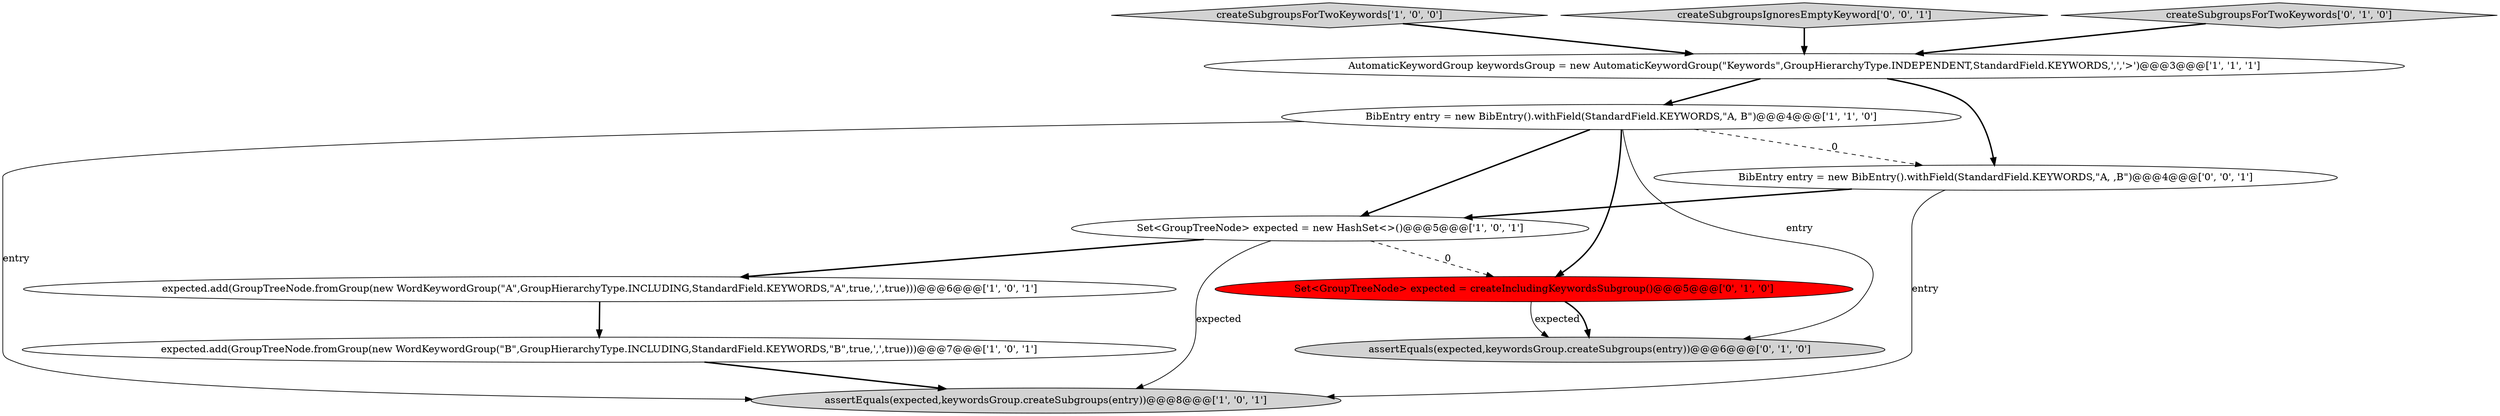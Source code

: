 digraph {
3 [style = filled, label = "expected.add(GroupTreeNode.fromGroup(new WordKeywordGroup(\"A\",GroupHierarchyType.INCLUDING,StandardField.KEYWORDS,\"A\",true,',',true)))@@@6@@@['1', '0', '1']", fillcolor = white, shape = ellipse image = "AAA0AAABBB1BBB"];
8 [style = filled, label = "Set<GroupTreeNode> expected = createIncludingKeywordsSubgroup()@@@5@@@['0', '1', '0']", fillcolor = red, shape = ellipse image = "AAA1AAABBB2BBB"];
6 [style = filled, label = "createSubgroupsForTwoKeywords['1', '0', '0']", fillcolor = lightgray, shape = diamond image = "AAA0AAABBB1BBB"];
11 [style = filled, label = "createSubgroupsIgnoresEmptyKeyword['0', '0', '1']", fillcolor = lightgray, shape = diamond image = "AAA0AAABBB3BBB"];
1 [style = filled, label = "BibEntry entry = new BibEntry().withField(StandardField.KEYWORDS,\"A, B\")@@@4@@@['1', '1', '0']", fillcolor = white, shape = ellipse image = "AAA0AAABBB1BBB"];
4 [style = filled, label = "expected.add(GroupTreeNode.fromGroup(new WordKeywordGroup(\"B\",GroupHierarchyType.INCLUDING,StandardField.KEYWORDS,\"B\",true,',',true)))@@@7@@@['1', '0', '1']", fillcolor = white, shape = ellipse image = "AAA0AAABBB1BBB"];
2 [style = filled, label = "assertEquals(expected,keywordsGroup.createSubgroups(entry))@@@8@@@['1', '0', '1']", fillcolor = lightgray, shape = ellipse image = "AAA0AAABBB1BBB"];
9 [style = filled, label = "assertEquals(expected,keywordsGroup.createSubgroups(entry))@@@6@@@['0', '1', '0']", fillcolor = lightgray, shape = ellipse image = "AAA0AAABBB2BBB"];
10 [style = filled, label = "BibEntry entry = new BibEntry().withField(StandardField.KEYWORDS,\"A, ,B\")@@@4@@@['0', '0', '1']", fillcolor = white, shape = ellipse image = "AAA0AAABBB3BBB"];
5 [style = filled, label = "AutomaticKeywordGroup keywordsGroup = new AutomaticKeywordGroup(\"Keywords\",GroupHierarchyType.INDEPENDENT,StandardField.KEYWORDS,',','>')@@@3@@@['1', '1', '1']", fillcolor = white, shape = ellipse image = "AAA0AAABBB1BBB"];
7 [style = filled, label = "createSubgroupsForTwoKeywords['0', '1', '0']", fillcolor = lightgray, shape = diamond image = "AAA0AAABBB2BBB"];
0 [style = filled, label = "Set<GroupTreeNode> expected = new HashSet<>()@@@5@@@['1', '0', '1']", fillcolor = white, shape = ellipse image = "AAA0AAABBB1BBB"];
0->3 [style = bold, label=""];
5->10 [style = bold, label=""];
5->1 [style = bold, label=""];
6->5 [style = bold, label=""];
11->5 [style = bold, label=""];
7->5 [style = bold, label=""];
1->2 [style = solid, label="entry"];
0->2 [style = solid, label="expected"];
8->9 [style = solid, label="expected"];
1->0 [style = bold, label=""];
4->2 [style = bold, label=""];
1->8 [style = bold, label=""];
1->10 [style = dashed, label="0"];
0->8 [style = dashed, label="0"];
1->9 [style = solid, label="entry"];
3->4 [style = bold, label=""];
10->2 [style = solid, label="entry"];
10->0 [style = bold, label=""];
8->9 [style = bold, label=""];
}
